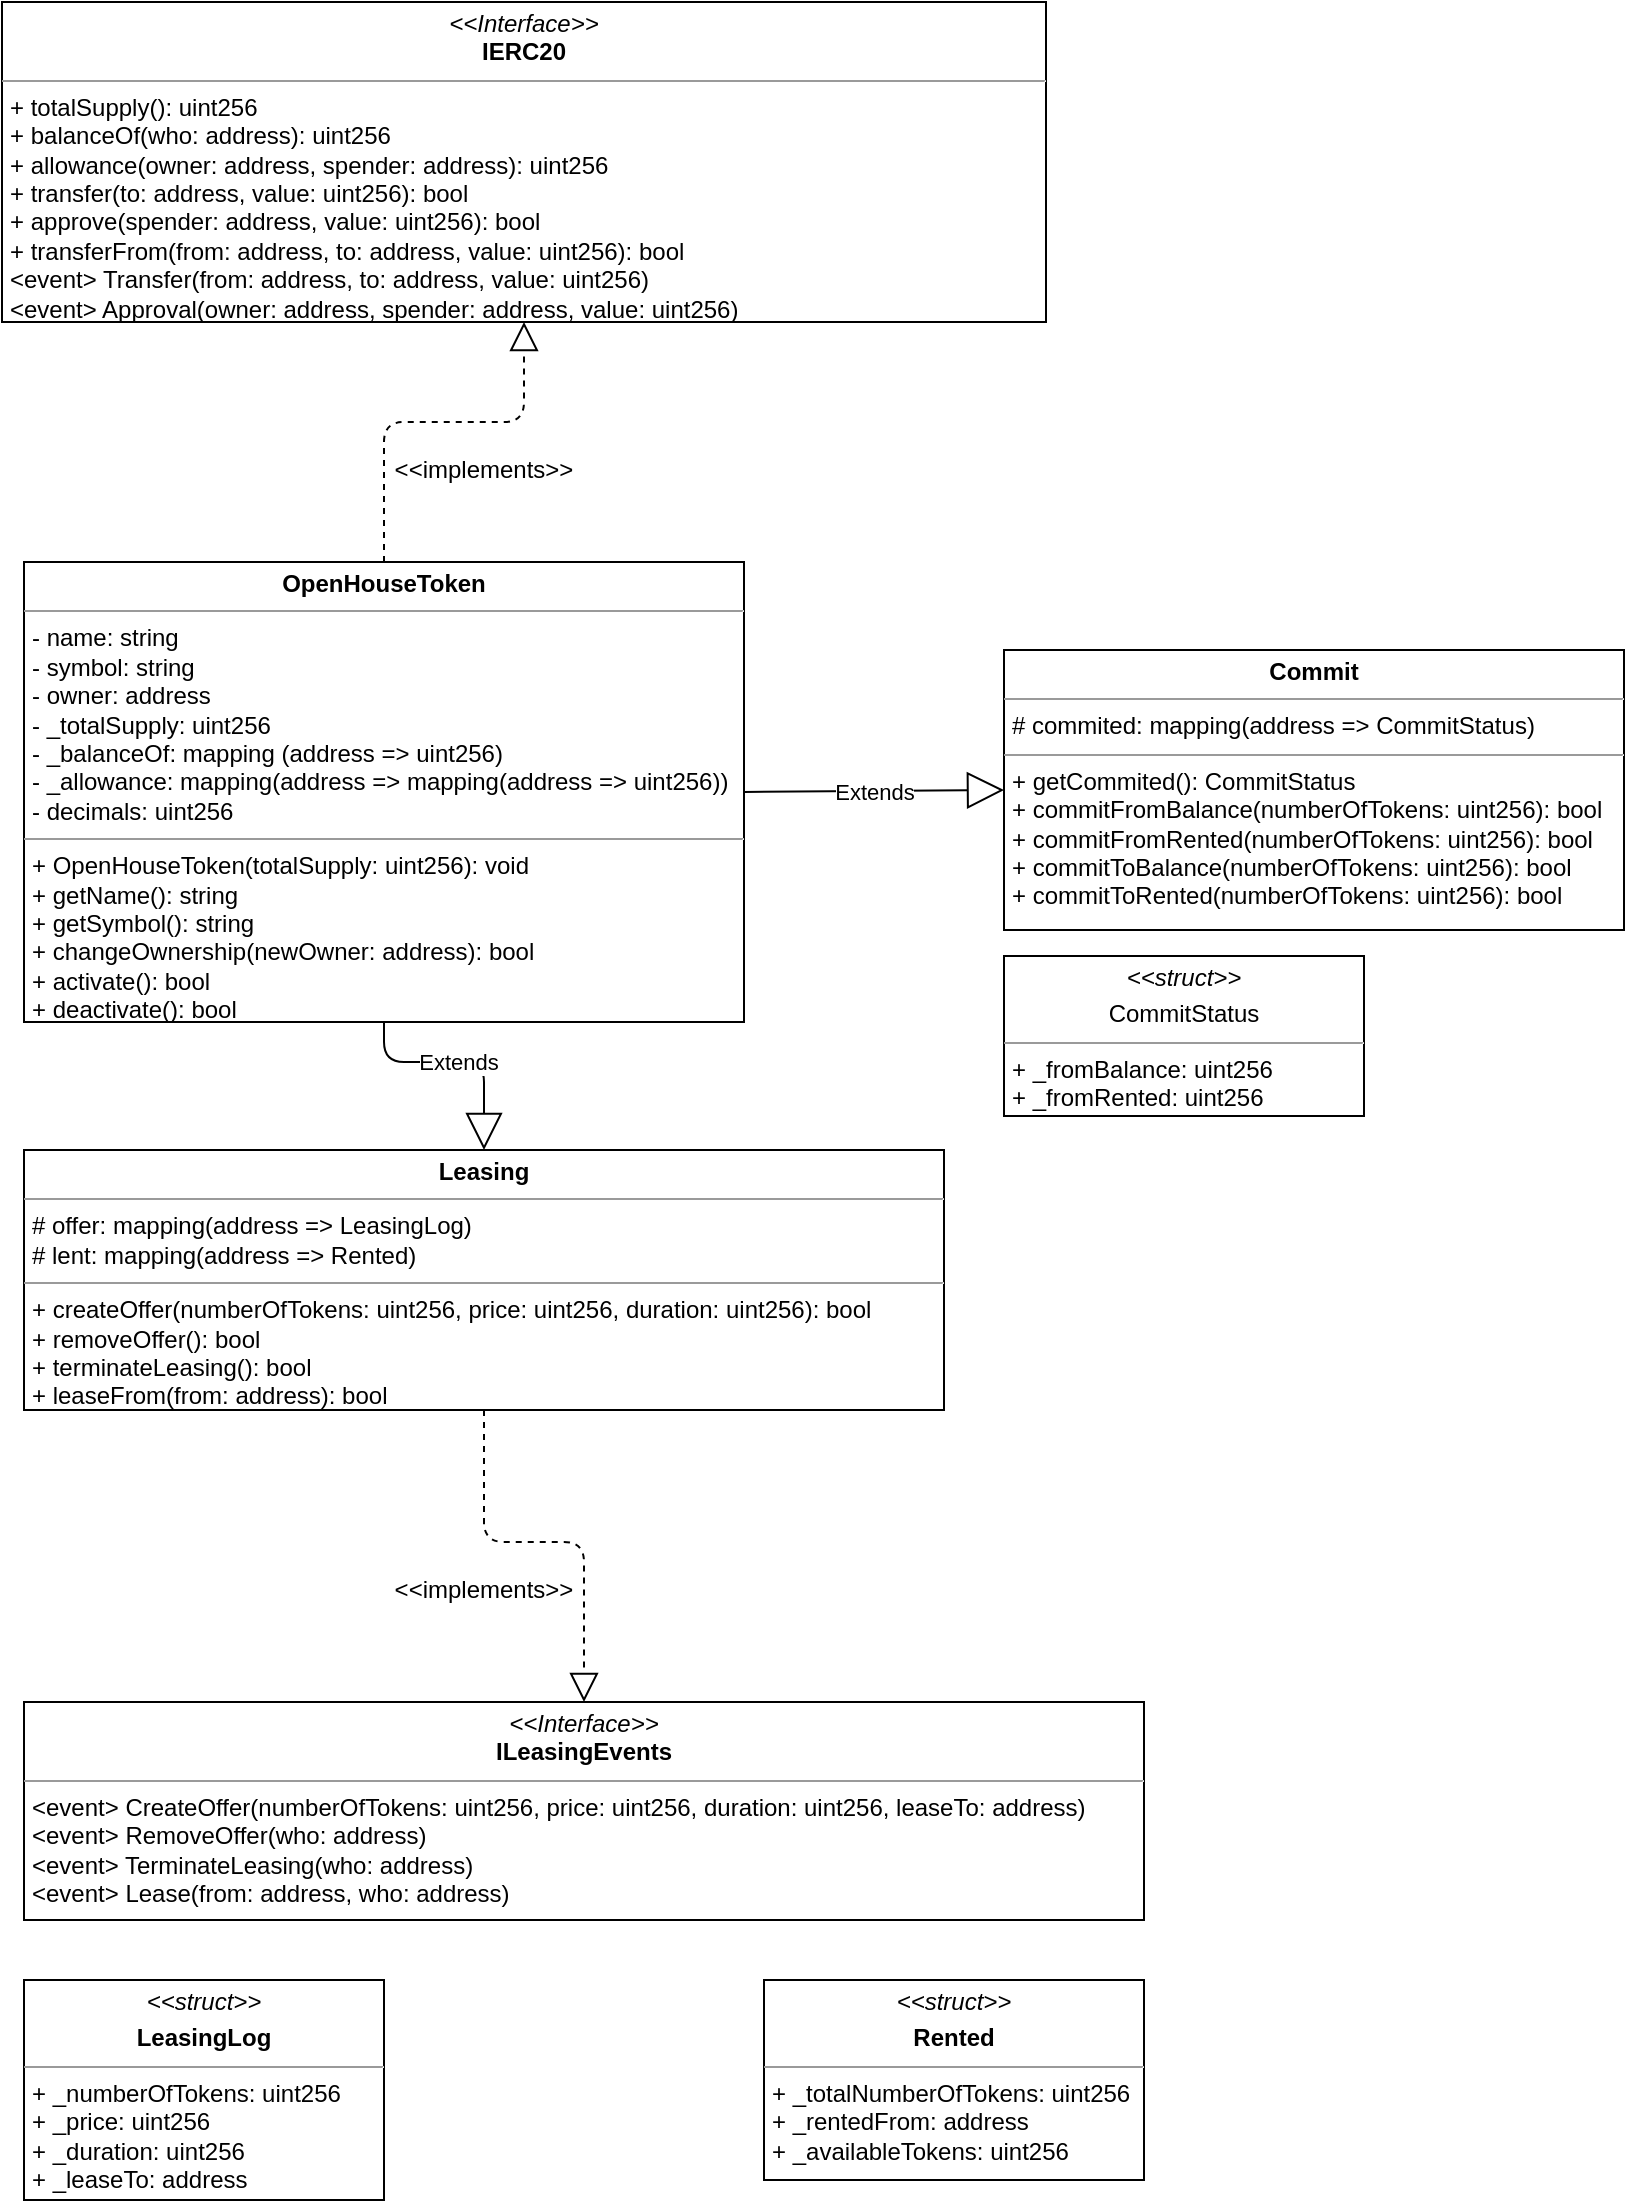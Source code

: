 <mxfile version="10.6.0" type="device"><diagram id="7WbysznEjbFOMzd1XnKt" name="Page-1"><mxGraphModel dx="1394" dy="702" grid="1" gridSize="10" guides="1" tooltips="1" connect="1" arrows="1" fold="1" page="1" pageScale="1" pageWidth="827" pageHeight="1169" math="0" shadow="0"><root><mxCell id="0"/><mxCell id="1" parent="0"/><mxCell id="B_E1CrV0eOcXe67gAG_t-1" value="&lt;p style=&quot;margin: 0px ; margin-top: 4px ; text-align: center&quot;&gt;&lt;b&gt;OpenHouseToken&lt;/b&gt;&lt;/p&gt;&lt;hr size=&quot;1&quot;&gt;&lt;p style=&quot;margin: 0px ; margin-left: 4px&quot;&gt;- name: string&lt;/p&gt;&lt;p style=&quot;margin: 0px ; margin-left: 4px&quot;&gt;- symbol: string&lt;/p&gt;&lt;p style=&quot;margin: 0px ; margin-left: 4px&quot;&gt;- owner: address&lt;/p&gt;&lt;p style=&quot;margin: 0px ; margin-left: 4px&quot;&gt;- _totalSupply: uint256&lt;/p&gt;&lt;p style=&quot;margin: 0px ; margin-left: 4px&quot;&gt;- _balanceOf: mapping (address =&amp;gt; uint256)&lt;/p&gt;&lt;p style=&quot;margin: 0px ; margin-left: 4px&quot;&gt;- _allowance: mapping(address =&amp;gt; mapping(address =&amp;gt; uint256))&lt;/p&gt;&lt;p style=&quot;margin: 0px ; margin-left: 4px&quot;&gt;- decimals: uint256&lt;/p&gt;&lt;hr size=&quot;1&quot;&gt;&lt;p style=&quot;margin: 0px ; margin-left: 4px&quot;&gt;+ OpenHouseToken(totalSupply: uint256): void&lt;/p&gt;&lt;p style=&quot;margin: 0px ; margin-left: 4px&quot;&gt;+ getName(): string&lt;/p&gt;&lt;p style=&quot;margin: 0px ; margin-left: 4px&quot;&gt;+ getSymbol(): string&lt;/p&gt;&lt;p style=&quot;margin: 0px ; margin-left: 4px&quot;&gt;+ changeOwnership(newOwner: address): bool&lt;/p&gt;&lt;p style=&quot;margin: 0px ; margin-left: 4px&quot;&gt;+ activate(): bool&lt;/p&gt;&lt;p style=&quot;margin: 0px ; margin-left: 4px&quot;&gt;+ deactivate(): bool&lt;/p&gt;" style="verticalAlign=top;align=left;overflow=fill;fontSize=12;fontFamily=Helvetica;html=1;" parent="1" vertex="1"><mxGeometry x="20" y="290" width="360" height="230" as="geometry"/></mxCell><mxCell id="B_E1CrV0eOcXe67gAG_t-4" value="&lt;p style=&quot;margin: 0px ; margin-top: 4px ; text-align: center&quot;&gt;&lt;i&gt;&amp;lt;&amp;lt;Interface&amp;gt;&amp;gt;&lt;/i&gt;&lt;br&gt;&lt;b&gt;IERC20&lt;/b&gt;&lt;/p&gt;&lt;hr size=&quot;1&quot;&gt;&lt;p style=&quot;margin: 0px ; margin-left: 4px&quot;&gt;+ totalSupply(): uint256&lt;br&gt;+ balanceOf(who: address): uint256&lt;/p&gt;&lt;p style=&quot;margin: 0px ; margin-left: 4px&quot;&gt;+ allowance(owner: address, spender: address): uint256&lt;/p&gt;&lt;p style=&quot;margin: 0px ; margin-left: 4px&quot;&gt;+ transfer(to: address, value: uint256): bool&lt;/p&gt;&lt;p style=&quot;margin: 0px ; margin-left: 4px&quot;&gt;+ approve(spender: address, value: uint256): bool&lt;/p&gt;&lt;p style=&quot;margin: 0px ; margin-left: 4px&quot;&gt;+ transferFrom(from: address, to: address, value: uint256): bool&lt;/p&gt;&lt;p style=&quot;margin: 0px ; margin-left: 4px&quot;&gt;&amp;lt;event&amp;gt; Transfer(from: address, to: address, value: uint256)&lt;/p&gt;&lt;p style=&quot;margin: 0px ; margin-left: 4px&quot;&gt;&amp;lt;event&amp;gt; Approval(owner: address, spender: address, value: uint256)&lt;/p&gt;" style="verticalAlign=top;align=left;overflow=fill;fontSize=12;fontFamily=Helvetica;html=1;" parent="1" vertex="1"><mxGeometry x="9" y="10" width="522" height="160" as="geometry"/></mxCell><mxCell id="LQf-pTKTdTnyRFtlEmNz-1" value="" style="endArrow=block;dashed=1;endFill=0;endSize=12;html=1;exitX=0.5;exitY=0;exitDx=0;exitDy=0;entryX=0.5;entryY=1;entryDx=0;entryDy=0;" parent="1" source="B_E1CrV0eOcXe67gAG_t-1" target="B_E1CrV0eOcXe67gAG_t-4" edge="1"><mxGeometry width="160" relative="1" as="geometry"><mxPoint x="320" y="290" as="sourcePoint"/><mxPoint x="480" y="290" as="targetPoint"/><Array as="points"><mxPoint x="200" y="220"/><mxPoint x="270" y="220"/></Array></mxGeometry></mxCell><mxCell id="LQf-pTKTdTnyRFtlEmNz-2" value="&lt;&lt;implements&gt;&gt;" style="text;align=center;fontStyle=0;verticalAlign=middle;spacingLeft=3;spacingRight=3;strokeColor=none;rotatable=0;points=[[0,0.5],[1,0.5]];portConstraint=eastwest;" parent="1" vertex="1"><mxGeometry x="210" y="230" width="80" height="26" as="geometry"/></mxCell><mxCell id="T7nPXZWKhu38skgBOuPw-1" value="&lt;p style=&quot;margin: 0px ; margin-top: 4px ; text-align: center&quot;&gt;&lt;b&gt;Leasing&lt;/b&gt;&lt;/p&gt;&lt;hr size=&quot;1&quot;&gt;&lt;p style=&quot;margin: 0px ; margin-left: 4px&quot;&gt;# offer: mapping(address =&amp;gt; LeasingLog)&lt;/p&gt;&lt;p style=&quot;margin: 0px ; margin-left: 4px&quot;&gt;# lent: mapping(address =&amp;gt; Rented)&lt;/p&gt;&lt;hr size=&quot;1&quot;&gt;&lt;p style=&quot;margin: 0px ; margin-left: 4px&quot;&gt;+ createOffer(numberOfTokens: uint256, price: uint256, duration: uint256): bool&lt;/p&gt;&lt;p style=&quot;margin: 0px ; margin-left: 4px&quot;&gt;+ removeOffer(): bool&lt;/p&gt;&lt;p style=&quot;margin: 0px ; margin-left: 4px&quot;&gt;+ terminateLeasing(): bool&lt;/p&gt;&lt;p style=&quot;margin: 0px ; margin-left: 4px&quot;&gt;+ leaseFrom(from: address): bool&lt;/p&gt;" style="verticalAlign=top;align=left;overflow=fill;fontSize=12;fontFamily=Helvetica;html=1;" parent="1" vertex="1"><mxGeometry x="20" y="584" width="460" height="130" as="geometry"/></mxCell><mxCell id="T7nPXZWKhu38skgBOuPw-4" value="&lt;p style=&quot;margin: 0px ; margin-top: 4px ; text-align: center&quot;&gt;&lt;i&gt;&amp;lt;&amp;lt;struct&amp;gt;&amp;gt;&lt;/i&gt;&lt;br&gt;&lt;/p&gt;&lt;p style=&quot;margin: 0px ; margin-top: 4px ; text-align: center&quot;&gt;&lt;b&gt;LeasingLog&lt;/b&gt;&lt;/p&gt;&lt;hr size=&quot;1&quot;&gt;&lt;p style=&quot;margin: 0px ; margin-left: 4px&quot;&gt;+ _numberOfTokens: uint256&lt;/p&gt;&lt;p style=&quot;margin: 0px ; margin-left: 4px&quot;&gt;+ _price: uint256&lt;/p&gt;&lt;p style=&quot;margin: 0px ; margin-left: 4px&quot;&gt;+ _duration: uint256&lt;/p&gt;&lt;p style=&quot;margin: 0px ; margin-left: 4px&quot;&gt;+ _leaseTo: address&lt;/p&gt;&lt;p style=&quot;margin: 0px ; margin-left: 4px&quot;&gt;&lt;br&gt;&lt;/p&gt;" style="verticalAlign=top;align=left;overflow=fill;fontSize=12;fontFamily=Helvetica;html=1;" parent="1" vertex="1"><mxGeometry x="20" y="999" width="180" height="110" as="geometry"/></mxCell><mxCell id="T7nPXZWKhu38skgBOuPw-5" value="Extends" style="endArrow=block;endSize=16;endFill=0;html=1;exitX=0.5;exitY=1;exitDx=0;exitDy=0;entryX=0.5;entryY=0;entryDx=0;entryDy=0;" parent="1" source="B_E1CrV0eOcXe67gAG_t-1" target="T7nPXZWKhu38skgBOuPw-1" edge="1"><mxGeometry width="160" relative="1" as="geometry"><mxPoint x="300" y="830" as="sourcePoint"/><mxPoint x="460" y="830" as="targetPoint"/><Array as="points"><mxPoint x="200" y="540"/><mxPoint x="250" y="540"/></Array></mxGeometry></mxCell><mxCell id="T7nPXZWKhu38skgBOuPw-6" value="&lt;p style=&quot;margin: 0px ; margin-top: 4px ; text-align: center&quot;&gt;&lt;i&gt;&amp;lt;&amp;lt;Interface&amp;gt;&amp;gt;&lt;/i&gt;&lt;br&gt;&lt;b&gt;ILeasingEvents&lt;/b&gt;&lt;/p&gt;&lt;hr size=&quot;1&quot;&gt;&lt;p style=&quot;margin: 0px ; margin-left: 4px&quot;&gt;&amp;lt;event&amp;gt; CreateOffer(numberOfTokens: uint256, price: uint256, duration: uint256, leaseTo: address)&lt;br&gt;&amp;lt;event&amp;gt; RemoveOffer(who: address)&lt;/p&gt;&lt;p style=&quot;margin: 0px ; margin-left: 4px&quot;&gt;&amp;lt;event&amp;gt; TerminateLeasing(who: address)&lt;/p&gt;&lt;p style=&quot;margin: 0px ; margin-left: 4px&quot;&gt;&amp;lt;event&amp;gt; Lease(from: address, who: address)&lt;/p&gt;" style="verticalAlign=top;align=left;overflow=fill;fontSize=12;fontFamily=Helvetica;html=1;" parent="1" vertex="1"><mxGeometry x="20" y="860" width="560" height="109" as="geometry"/></mxCell><mxCell id="T7nPXZWKhu38skgBOuPw-7" value="" style="endArrow=block;dashed=1;endFill=0;endSize=12;html=1;exitX=0.5;exitY=1;exitDx=0;exitDy=0;entryX=0.5;entryY=0;entryDx=0;entryDy=0;" parent="1" source="T7nPXZWKhu38skgBOuPw-1" target="T7nPXZWKhu38skgBOuPw-6" edge="1"><mxGeometry width="160" relative="1" as="geometry"><mxPoint x="200" y="1060" as="sourcePoint"/><mxPoint x="360" y="1060" as="targetPoint"/><Array as="points"><mxPoint x="250" y="780"/><mxPoint x="300" y="780"/></Array></mxGeometry></mxCell><mxCell id="T7nPXZWKhu38skgBOuPw-8" value="&lt;p style=&quot;margin: 0px ; margin-top: 4px ; text-align: center&quot;&gt;&lt;b&gt;Commit&lt;/b&gt;&lt;/p&gt;&lt;hr size=&quot;1&quot;&gt;&lt;p style=&quot;margin: 0px ; margin-left: 4px&quot;&gt;# commited: mapping(address =&amp;gt; CommitStatus)&lt;/p&gt;&lt;hr size=&quot;1&quot;&gt;&lt;p style=&quot;margin: 0px ; margin-left: 4px&quot;&gt;+ getCommited(): CommitStatus&lt;br&gt;&lt;/p&gt;&lt;p style=&quot;margin: 0px ; margin-left: 4px&quot;&gt;+ commitFromBalance(numberOfTokens: uint256): bool&lt;/p&gt;&lt;p style=&quot;margin: 0px ; margin-left: 4px&quot;&gt;+ commitFromRented(numberOfTokens: uint256): bool&lt;/p&gt;&lt;p style=&quot;margin: 0px ; margin-left: 4px&quot;&gt;+ commitToBalance(numberOfTokens: uint256): bool&lt;/p&gt;&lt;p style=&quot;margin: 0px ; margin-left: 4px&quot;&gt;+ commitToRented(numberOfTokens: uint256): bool&lt;/p&gt;" style="verticalAlign=top;align=left;overflow=fill;fontSize=12;fontFamily=Helvetica;html=1;" parent="1" vertex="1"><mxGeometry x="510" y="334" width="310" height="140" as="geometry"/></mxCell><mxCell id="T7nPXZWKhu38skgBOuPw-9" value="&lt;p style=&quot;margin: 0px ; margin-top: 4px ; text-align: center&quot;&gt;&lt;i&gt;&amp;lt;&amp;lt;struct&amp;gt;&amp;gt;&lt;/i&gt;&lt;br&gt;&lt;/p&gt;&lt;p style=&quot;margin: 0px ; margin-top: 4px ; text-align: center&quot;&gt;&lt;span&gt;CommitStatus&lt;/span&gt;&lt;br&gt;&lt;/p&gt;&lt;hr size=&quot;1&quot;&gt;&lt;p style=&quot;margin: 0px ; margin-left: 4px&quot;&gt;+ _fromBalance: uint256&lt;/p&gt;&lt;p style=&quot;margin: 0px ; margin-left: 4px&quot;&gt;+ _fromRented: uint256&lt;/p&gt;&lt;p style=&quot;margin: 0px ; margin-left: 4px&quot;&gt;&lt;br&gt;&lt;/p&gt;" style="verticalAlign=top;align=left;overflow=fill;fontSize=12;fontFamily=Helvetica;html=1;" parent="1" vertex="1"><mxGeometry x="510" y="487" width="180" height="80" as="geometry"/></mxCell><mxCell id="T7nPXZWKhu38skgBOuPw-10" value="&lt;p style=&quot;margin: 0px ; margin-top: 4px ; text-align: center&quot;&gt;&lt;i&gt;&amp;lt;&amp;lt;struct&amp;gt;&amp;gt;&lt;/i&gt;&lt;br&gt;&lt;/p&gt;&lt;p style=&quot;margin: 0px ; margin-top: 4px ; text-align: center&quot;&gt;&lt;b&gt;Rented&lt;/b&gt;&lt;/p&gt;&lt;hr size=&quot;1&quot;&gt;&lt;p style=&quot;margin: 0px ; margin-left: 4px&quot;&gt;+ _totalNumberOfTokens: uint256&lt;/p&gt;&lt;p style=&quot;margin: 0px ; margin-left: 4px&quot;&gt;+ _rentedFrom: address&lt;/p&gt;&lt;p style=&quot;margin: 0px ; margin-left: 4px&quot;&gt;+ _availableTokens: uint256&lt;/p&gt;&lt;p style=&quot;margin: 0px ; margin-left: 4px&quot;&gt;&lt;br&gt;&lt;/p&gt;" style="verticalAlign=top;align=left;overflow=fill;fontSize=12;fontFamily=Helvetica;html=1;" parent="1" vertex="1"><mxGeometry x="390" y="999" width="190" height="100" as="geometry"/></mxCell><mxCell id="T7nPXZWKhu38skgBOuPw-13" value="Extends" style="endArrow=block;endSize=16;endFill=0;html=1;exitX=1;exitY=0.5;exitDx=0;exitDy=0;entryX=0;entryY=0.5;entryDx=0;entryDy=0;" parent="1" source="B_E1CrV0eOcXe67gAG_t-1" target="T7nPXZWKhu38skgBOuPw-8" edge="1"><mxGeometry width="160" relative="1" as="geometry"><mxPoint x="420" y="510" as="sourcePoint"/><mxPoint x="580" y="510" as="targetPoint"/></mxGeometry></mxCell><mxCell id="T7nPXZWKhu38skgBOuPw-14" value="&lt;&lt;implements&gt;&gt;" style="text;align=center;fontStyle=0;verticalAlign=middle;spacingLeft=3;spacingRight=3;strokeColor=none;rotatable=0;points=[[0,0.5],[1,0.5]];portConstraint=eastwest;" parent="1" vertex="1"><mxGeometry x="210" y="790" width="80" height="26" as="geometry"/></mxCell></root></mxGraphModel></diagram></mxfile>